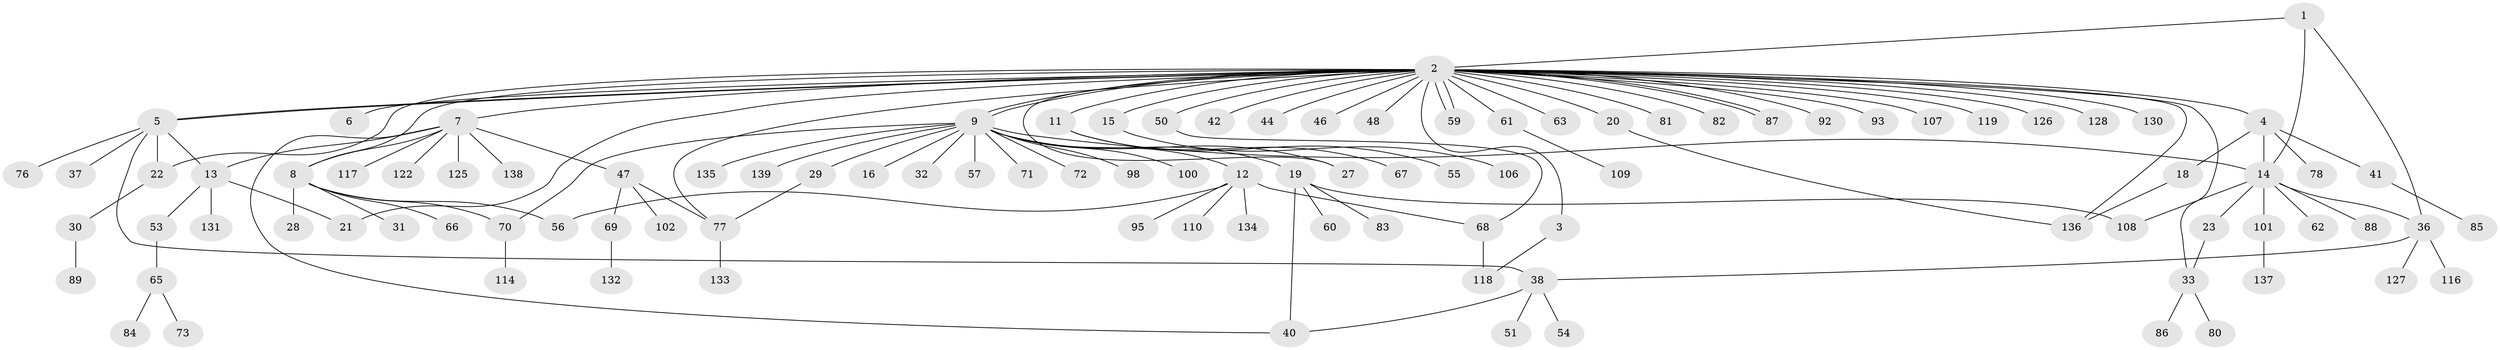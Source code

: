// original degree distribution, {3: 0.12142857142857143, 41: 0.007142857142857143, 2: 0.22857142857142856, 6: 0.02857142857142857, 7: 0.02142857142857143, 1: 0.5357142857142857, 9: 0.007142857142857143, 18: 0.007142857142857143, 4: 0.02142857142857143, 5: 0.02142857142857143}
// Generated by graph-tools (version 1.1) at 2025/41/03/06/25 10:41:50]
// undirected, 104 vertices, 128 edges
graph export_dot {
graph [start="1"]
  node [color=gray90,style=filled];
  1;
  2 [super="+10"];
  3;
  4 [super="+121"];
  5 [super="+35"];
  6;
  7 [super="+34"];
  8 [super="+75"];
  9 [super="+25"];
  11;
  12 [super="+26"];
  13 [super="+90"];
  14 [super="+17"];
  15;
  16 [super="+111"];
  18 [super="+24"];
  19 [super="+105"];
  20 [super="+45"];
  21 [super="+140"];
  22 [super="+64"];
  23 [super="+103"];
  27 [super="+39"];
  28 [super="+52"];
  29 [super="+43"];
  30;
  31;
  32;
  33 [super="+94"];
  36 [super="+104"];
  37;
  38 [super="+74"];
  40 [super="+91"];
  41 [super="+123"];
  42;
  44 [super="+49"];
  46;
  47 [super="+124"];
  48;
  50 [super="+58"];
  51;
  53;
  54;
  55 [super="+115"];
  56 [super="+99"];
  57;
  59;
  60;
  61;
  62;
  63;
  65;
  66 [super="+79"];
  67;
  68 [super="+129"];
  69;
  70 [super="+120"];
  71;
  72;
  73;
  76;
  77 [super="+97"];
  78;
  80;
  81 [super="+96"];
  82;
  83;
  84;
  85;
  86;
  87;
  88;
  89;
  92 [super="+112"];
  93;
  95;
  98;
  100;
  101;
  102;
  106;
  107;
  108;
  109 [super="+113"];
  110;
  114;
  116;
  117;
  118;
  119;
  122;
  125;
  126;
  127;
  128;
  130;
  131;
  132;
  133;
  134;
  135;
  136;
  137;
  138;
  139;
  1 -- 2;
  1 -- 36;
  1 -- 14;
  2 -- 3;
  2 -- 4;
  2 -- 5;
  2 -- 5;
  2 -- 6;
  2 -- 7 [weight=2];
  2 -- 8;
  2 -- 9;
  2 -- 9;
  2 -- 11;
  2 -- 15;
  2 -- 20;
  2 -- 21;
  2 -- 27;
  2 -- 33;
  2 -- 42;
  2 -- 44;
  2 -- 46;
  2 -- 48;
  2 -- 50;
  2 -- 59;
  2 -- 59;
  2 -- 61;
  2 -- 63;
  2 -- 77;
  2 -- 81;
  2 -- 82;
  2 -- 87;
  2 -- 87;
  2 -- 92;
  2 -- 93;
  2 -- 107;
  2 -- 119;
  2 -- 126;
  2 -- 128;
  2 -- 130;
  2 -- 136;
  2 -- 22;
  3 -- 118;
  4 -- 18;
  4 -- 41;
  4 -- 78;
  4 -- 14;
  5 -- 22;
  5 -- 37;
  5 -- 76;
  5 -- 38;
  5 -- 13;
  7 -- 8;
  7 -- 13;
  7 -- 47;
  7 -- 122;
  7 -- 125;
  7 -- 138;
  7 -- 117;
  7 -- 40;
  8 -- 28;
  8 -- 31;
  8 -- 56;
  8 -- 66;
  8 -- 70;
  9 -- 12;
  9 -- 14;
  9 -- 16;
  9 -- 19;
  9 -- 27;
  9 -- 29;
  9 -- 32;
  9 -- 57;
  9 -- 70;
  9 -- 71;
  9 -- 72;
  9 -- 98;
  9 -- 100;
  9 -- 135;
  9 -- 139;
  11 -- 55;
  11 -- 67;
  12 -- 56;
  12 -- 95;
  12 -- 110;
  12 -- 68;
  12 -- 134;
  13 -- 21;
  13 -- 53;
  13 -- 131;
  14 -- 36;
  14 -- 62;
  14 -- 101;
  14 -- 23;
  14 -- 88;
  14 -- 108;
  15 -- 106;
  18 -- 136;
  19 -- 40;
  19 -- 60;
  19 -- 83;
  19 -- 108;
  20 -- 136;
  22 -- 30;
  23 -- 33;
  29 -- 77;
  30 -- 89;
  33 -- 80;
  33 -- 86;
  36 -- 38;
  36 -- 116;
  36 -- 127;
  38 -- 40;
  38 -- 51;
  38 -- 54;
  41 -- 85;
  47 -- 69;
  47 -- 77;
  47 -- 102;
  50 -- 68;
  53 -- 65;
  61 -- 109;
  65 -- 73;
  65 -- 84;
  68 -- 118;
  69 -- 132;
  70 -- 114;
  77 -- 133;
  101 -- 137;
}
